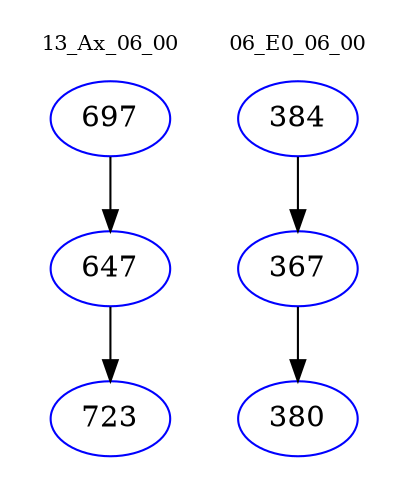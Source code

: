digraph{
subgraph cluster_0 {
color = white
label = "13_Ax_06_00";
fontsize=10;
T0_697 [label="697", color="blue"]
T0_697 -> T0_647 [color="black"]
T0_647 [label="647", color="blue"]
T0_647 -> T0_723 [color="black"]
T0_723 [label="723", color="blue"]
}
subgraph cluster_1 {
color = white
label = "06_E0_06_00";
fontsize=10;
T1_384 [label="384", color="blue"]
T1_384 -> T1_367 [color="black"]
T1_367 [label="367", color="blue"]
T1_367 -> T1_380 [color="black"]
T1_380 [label="380", color="blue"]
}
}
